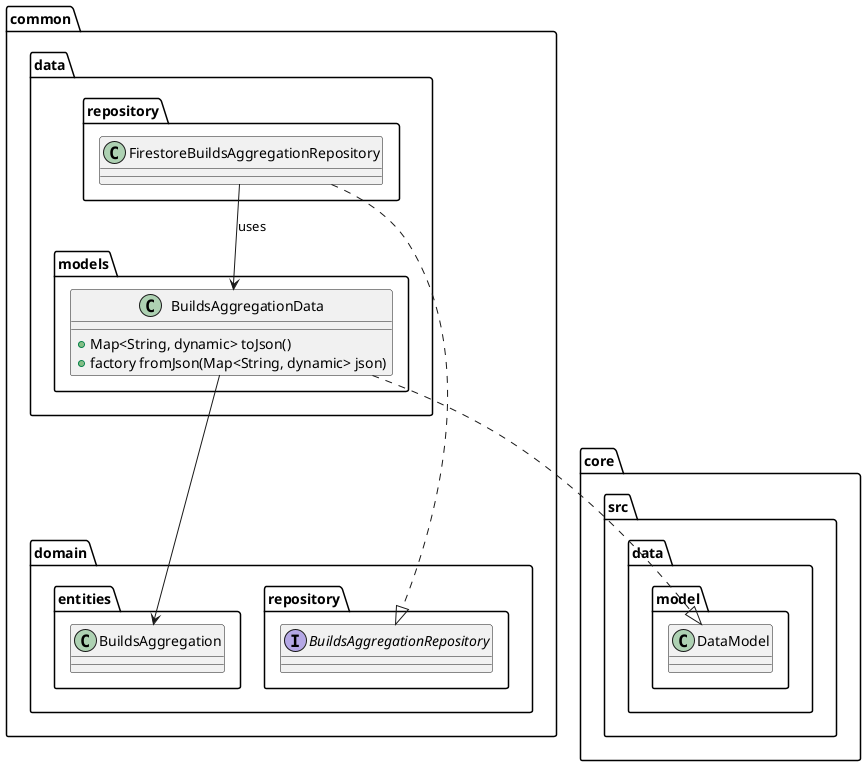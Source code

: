 @startuml builds_aggregation_data_layer_class_diagram

package common.domain.repository {
    interface BuildsAggregationRepository {}
}

package common.domain.entities {
    class BuildsAggregation {}
}

package common.data {
    package repository {
        class FirestoreBuildsAggregationRepository {}
    }

    package models {
        class BuildsAggregationData {
            + Map<String, dynamic> toJson()
            + factory fromJson(Map<String, dynamic> json)
        }
    }
}

package core.src.data.model {
    class DataModel {}
}

FirestoreBuildsAggregationRepository ..|> BuildsAggregationRepository
FirestoreBuildsAggregationRepository --> BuildsAggregationData : uses

BuildsAggregationData --> BuildsAggregation
BuildsAggregationData ..|> DataModel

@enduml
